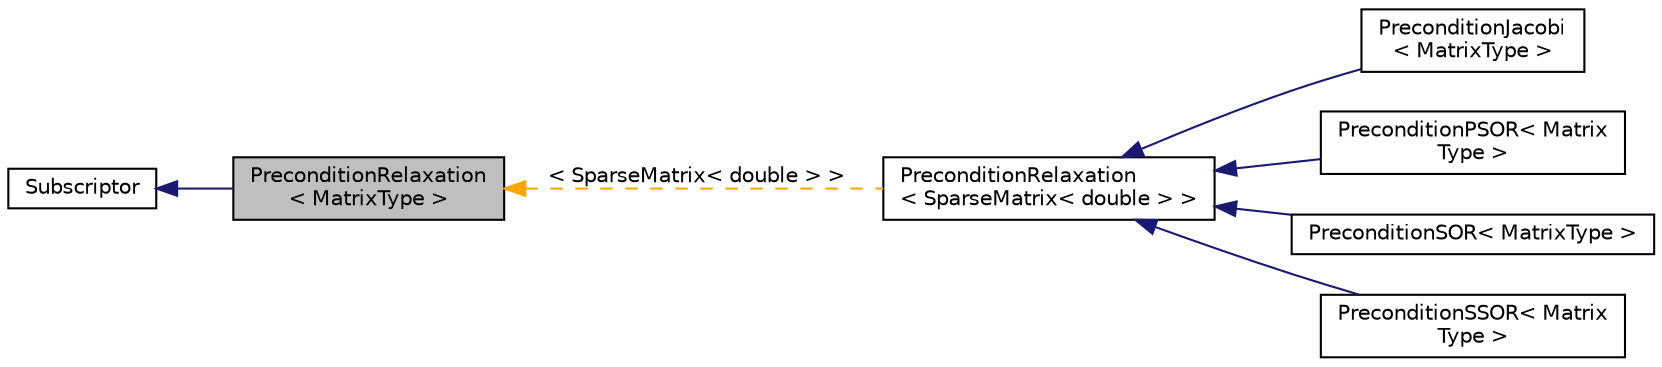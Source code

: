 digraph "PreconditionRelaxation&lt; MatrixType &gt;"
{
 // LATEX_PDF_SIZE
  edge [fontname="Helvetica",fontsize="10",labelfontname="Helvetica",labelfontsize="10"];
  node [fontname="Helvetica",fontsize="10",shape=record];
  rankdir="LR";
  Node1 [label="PreconditionRelaxation\l\< MatrixType \>",height=0.2,width=0.4,color="black", fillcolor="grey75", style="filled", fontcolor="black",tooltip=" "];
  Node2 -> Node1 [dir="back",color="midnightblue",fontsize="10",style="solid",fontname="Helvetica"];
  Node2 [label="Subscriptor",height=0.2,width=0.4,color="black", fillcolor="white", style="filled",URL="$classSubscriptor.html",tooltip=" "];
  Node1 -> Node3 [dir="back",color="orange",fontsize="10",style="dashed",label=" \< SparseMatrix\< double \> \>" ,fontname="Helvetica"];
  Node3 [label="PreconditionRelaxation\l\< SparseMatrix\< double \> \>",height=0.2,width=0.4,color="black", fillcolor="white", style="filled",URL="$classPreconditionRelaxation.html",tooltip=" "];
  Node3 -> Node4 [dir="back",color="midnightblue",fontsize="10",style="solid",fontname="Helvetica"];
  Node4 [label="PreconditionJacobi\l\< MatrixType \>",height=0.2,width=0.4,color="black", fillcolor="white", style="filled",URL="$classPreconditionJacobi.html",tooltip=" "];
  Node3 -> Node5 [dir="back",color="midnightblue",fontsize="10",style="solid",fontname="Helvetica"];
  Node5 [label="PreconditionPSOR\< Matrix\lType \>",height=0.2,width=0.4,color="black", fillcolor="white", style="filled",URL="$classPreconditionPSOR.html",tooltip=" "];
  Node3 -> Node6 [dir="back",color="midnightblue",fontsize="10",style="solid",fontname="Helvetica"];
  Node6 [label="PreconditionSOR\< MatrixType \>",height=0.2,width=0.4,color="black", fillcolor="white", style="filled",URL="$classPreconditionSOR.html",tooltip=" "];
  Node3 -> Node7 [dir="back",color="midnightblue",fontsize="10",style="solid",fontname="Helvetica"];
  Node7 [label="PreconditionSSOR\< Matrix\lType \>",height=0.2,width=0.4,color="black", fillcolor="white", style="filled",URL="$classPreconditionSSOR.html",tooltip=" "];
}
